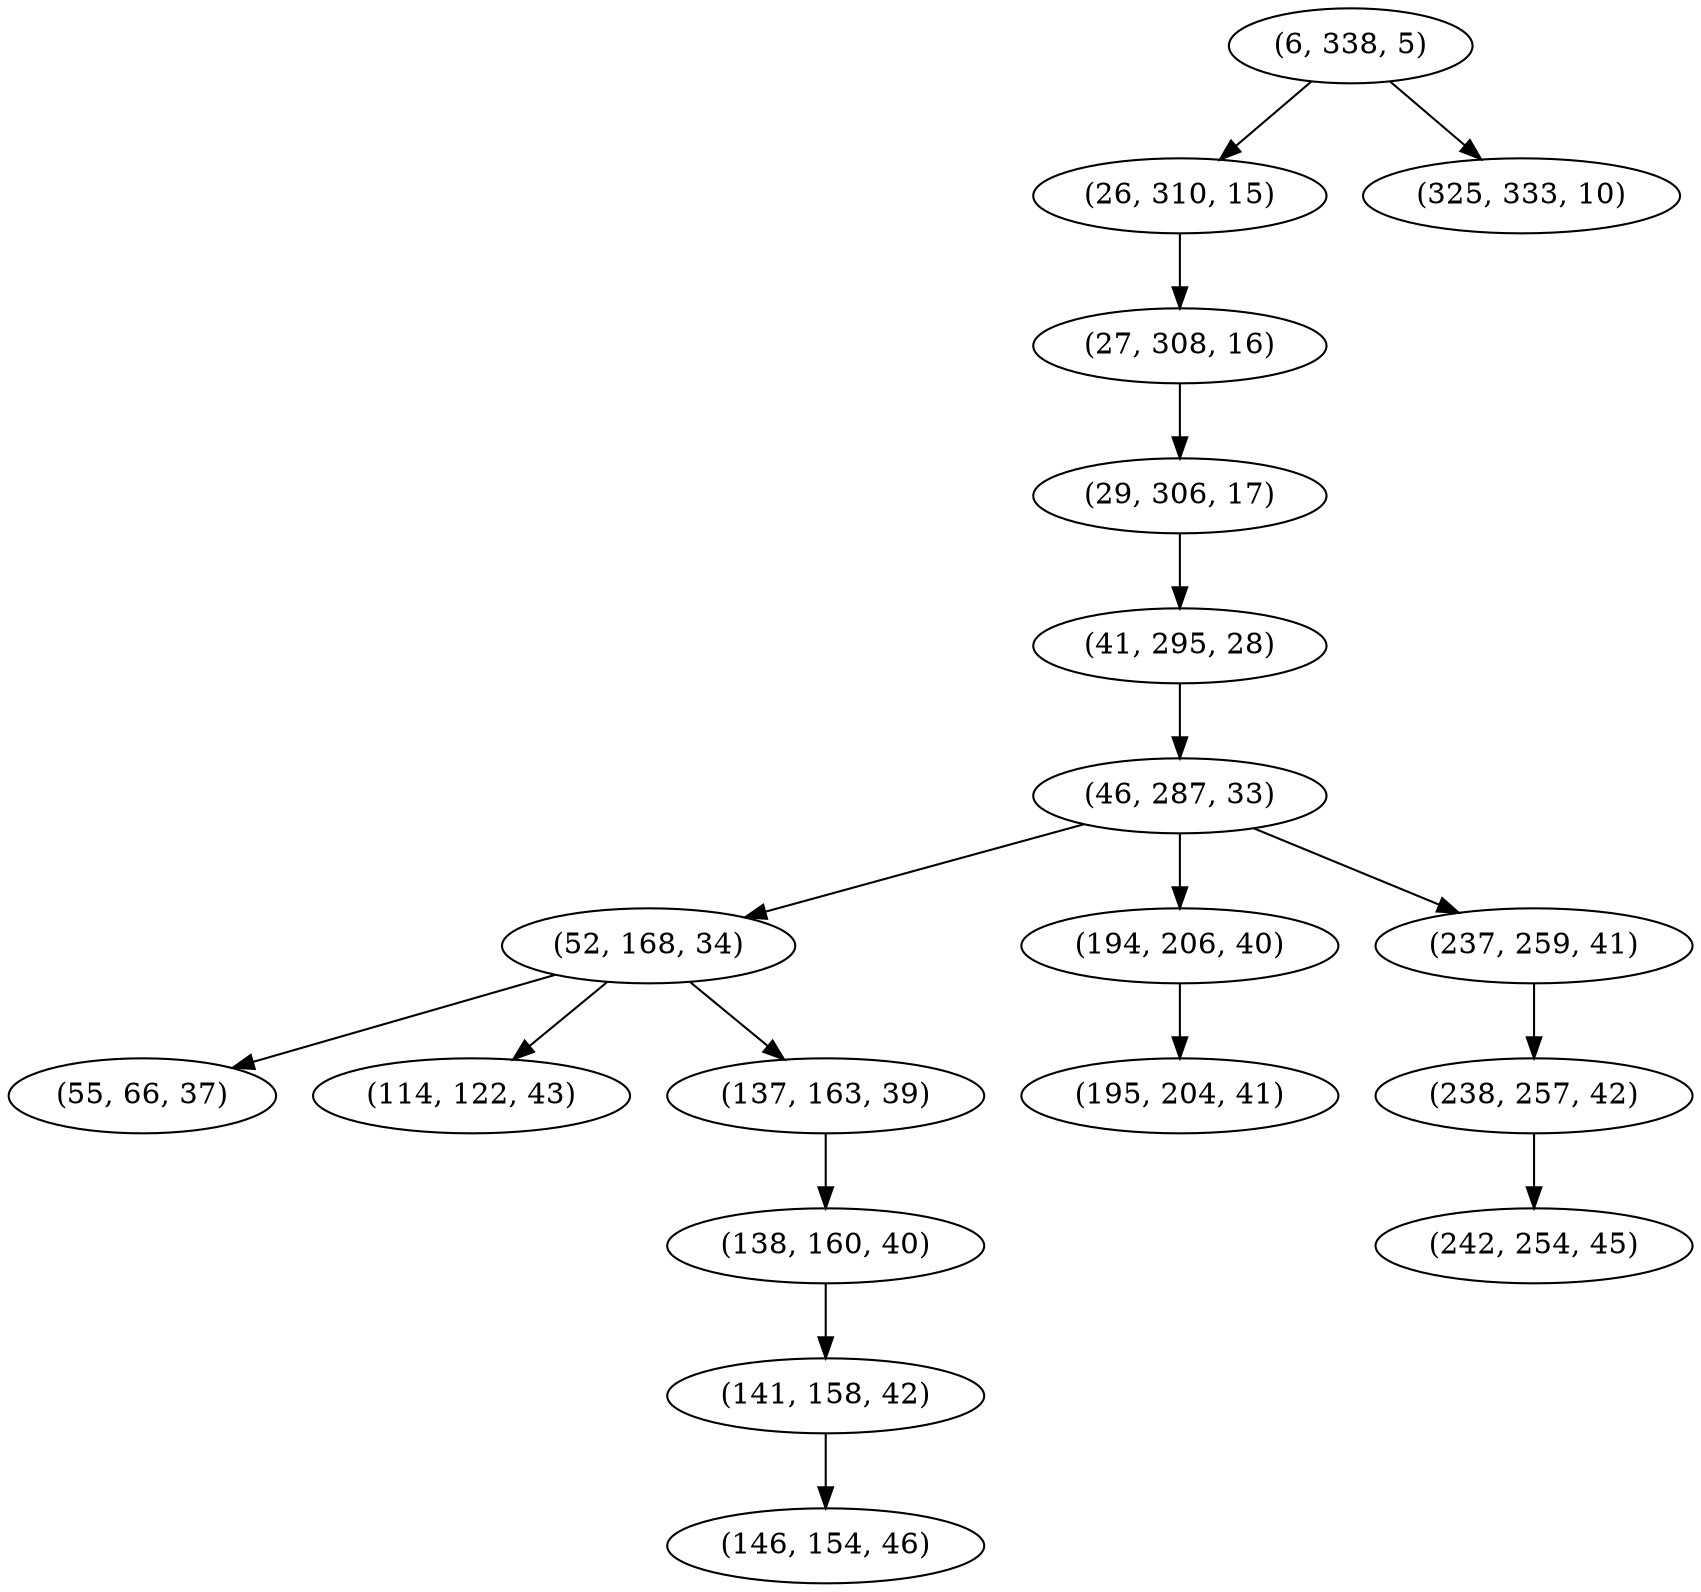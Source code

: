 digraph tree {
    "(6, 338, 5)";
    "(26, 310, 15)";
    "(27, 308, 16)";
    "(29, 306, 17)";
    "(41, 295, 28)";
    "(46, 287, 33)";
    "(52, 168, 34)";
    "(55, 66, 37)";
    "(114, 122, 43)";
    "(137, 163, 39)";
    "(138, 160, 40)";
    "(141, 158, 42)";
    "(146, 154, 46)";
    "(194, 206, 40)";
    "(195, 204, 41)";
    "(237, 259, 41)";
    "(238, 257, 42)";
    "(242, 254, 45)";
    "(325, 333, 10)";
    "(6, 338, 5)" -> "(26, 310, 15)";
    "(6, 338, 5)" -> "(325, 333, 10)";
    "(26, 310, 15)" -> "(27, 308, 16)";
    "(27, 308, 16)" -> "(29, 306, 17)";
    "(29, 306, 17)" -> "(41, 295, 28)";
    "(41, 295, 28)" -> "(46, 287, 33)";
    "(46, 287, 33)" -> "(52, 168, 34)";
    "(46, 287, 33)" -> "(194, 206, 40)";
    "(46, 287, 33)" -> "(237, 259, 41)";
    "(52, 168, 34)" -> "(55, 66, 37)";
    "(52, 168, 34)" -> "(114, 122, 43)";
    "(52, 168, 34)" -> "(137, 163, 39)";
    "(137, 163, 39)" -> "(138, 160, 40)";
    "(138, 160, 40)" -> "(141, 158, 42)";
    "(141, 158, 42)" -> "(146, 154, 46)";
    "(194, 206, 40)" -> "(195, 204, 41)";
    "(237, 259, 41)" -> "(238, 257, 42)";
    "(238, 257, 42)" -> "(242, 254, 45)";
}

